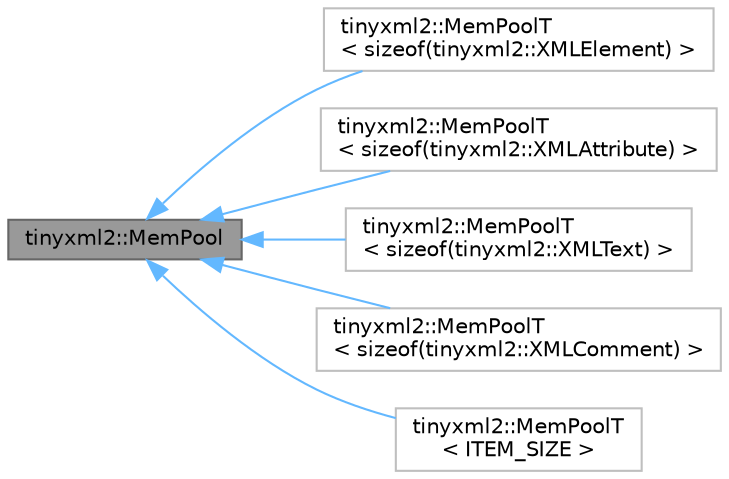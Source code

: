 digraph "tinyxml2::MemPool"
{
 // LATEX_PDF_SIZE
  bgcolor="transparent";
  edge [fontname=Helvetica,fontsize=10,labelfontname=Helvetica,labelfontsize=10];
  node [fontname=Helvetica,fontsize=10,shape=box,height=0.2,width=0.4];
  rankdir="LR";
  Node1 [id="Node000001",label="tinyxml2::MemPool",height=0.2,width=0.4,color="gray40", fillcolor="grey60", style="filled", fontcolor="black",tooltip=" "];
  Node1 -> Node2 [id="edge1_Node000001_Node000002",dir="back",color="steelblue1",style="solid",tooltip=" "];
  Node2 [id="Node000002",label="tinyxml2::MemPoolT\l\< sizeof(tinyxml2::XMLElement) \>",height=0.2,width=0.4,color="grey75", fillcolor="white", style="filled",URL="$classtinyxml2_1_1_mem_pool_t.html",tooltip=" "];
  Node1 -> Node3 [id="edge2_Node000001_Node000003",dir="back",color="steelblue1",style="solid",tooltip=" "];
  Node3 [id="Node000003",label="tinyxml2::MemPoolT\l\< sizeof(tinyxml2::XMLAttribute) \>",height=0.2,width=0.4,color="grey75", fillcolor="white", style="filled",URL="$classtinyxml2_1_1_mem_pool_t.html",tooltip=" "];
  Node1 -> Node4 [id="edge3_Node000001_Node000004",dir="back",color="steelblue1",style="solid",tooltip=" "];
  Node4 [id="Node000004",label="tinyxml2::MemPoolT\l\< sizeof(tinyxml2::XMLText) \>",height=0.2,width=0.4,color="grey75", fillcolor="white", style="filled",URL="$classtinyxml2_1_1_mem_pool_t.html",tooltip=" "];
  Node1 -> Node5 [id="edge4_Node000001_Node000005",dir="back",color="steelblue1",style="solid",tooltip=" "];
  Node5 [id="Node000005",label="tinyxml2::MemPoolT\l\< sizeof(tinyxml2::XMLComment) \>",height=0.2,width=0.4,color="grey75", fillcolor="white", style="filled",URL="$classtinyxml2_1_1_mem_pool_t.html",tooltip=" "];
  Node1 -> Node6 [id="edge5_Node000001_Node000006",dir="back",color="steelblue1",style="solid",tooltip=" "];
  Node6 [id="Node000006",label="tinyxml2::MemPoolT\l\< ITEM_SIZE \>",height=0.2,width=0.4,color="grey75", fillcolor="white", style="filled",URL="$classtinyxml2_1_1_mem_pool_t.html",tooltip=" "];
}
